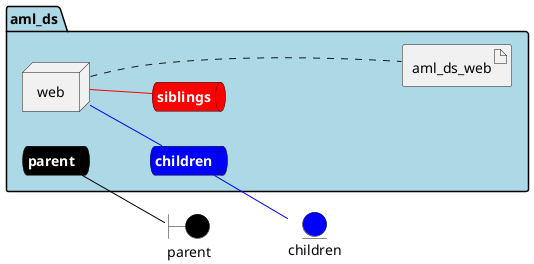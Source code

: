 @startuml

left to right direction


boundary parent #black


entity children #blue




package "aml_ds" #lightblue {
    queue parentnet #black [
            <b><color:white>parent</color></b>
    ]
    
    parentnet -[#black]- parent
    
    queue childrennet #blue [
            <b><color:white>children</color></b>
    ]
    
    childrennet -[#blue]- children
    
    queue siblingsnet #red [
            <b><color:white>siblings</color></b>
    ]
    

node "web" as webService


        artifact "aml_ds_web" as aml_ds_webimage
    
}

webService -[#blue]- childrennet

webService -[#red]- siblingsnet
webService .... aml_ds_webimage


@enduml
